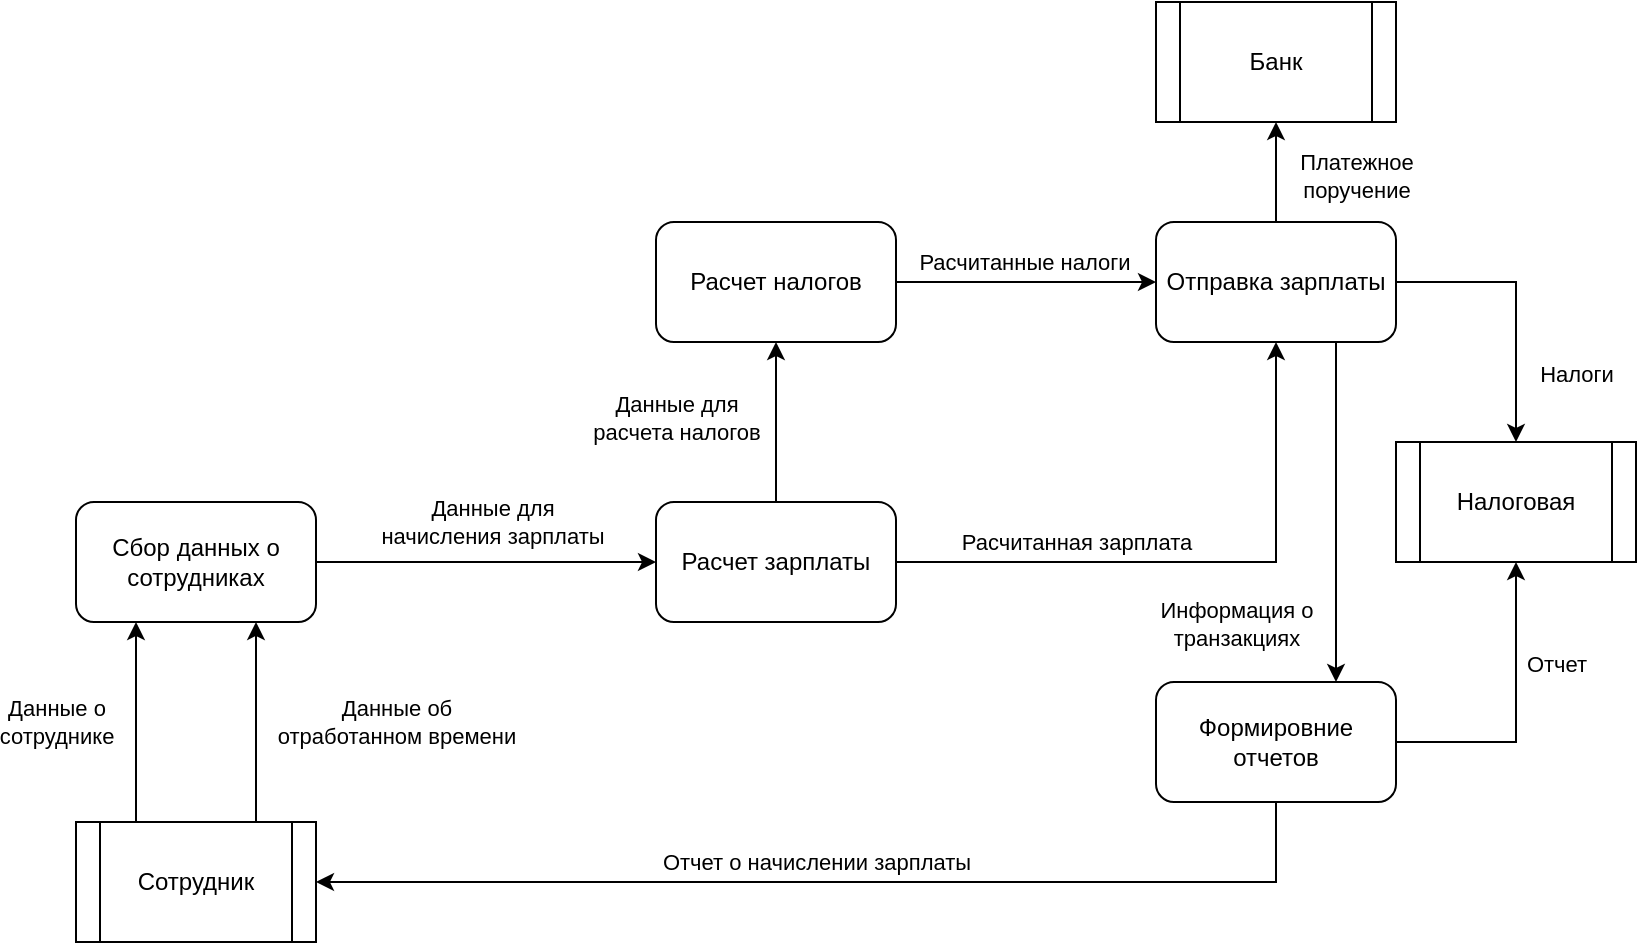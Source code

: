 <mxfile version="24.7.17">
  <diagram name="Page-1" id="fN1EH6qN2EsNyn6HYPSK">
    <mxGraphModel dx="1098" dy="820" grid="1" gridSize="10" guides="1" tooltips="1" connect="1" arrows="1" fold="1" page="1" pageScale="1" pageWidth="850" pageHeight="1100" math="0" shadow="0">
      <root>
        <mxCell id="0" />
        <mxCell id="1" parent="0" />
        <mxCell id="WsFO-n6EWwfcdyit3bLg-1" value="Сотрудник" style="shape=process;whiteSpace=wrap;html=1;backgroundOutline=1;" vertex="1" parent="1">
          <mxGeometry x="110" y="470" width="120" height="60" as="geometry" />
        </mxCell>
        <mxCell id="WsFO-n6EWwfcdyit3bLg-2" value="Банк" style="shape=process;whiteSpace=wrap;html=1;backgroundOutline=1;" vertex="1" parent="1">
          <mxGeometry x="650" y="60" width="120" height="60" as="geometry" />
        </mxCell>
        <mxCell id="WsFO-n6EWwfcdyit3bLg-3" value="Налоговая" style="shape=process;whiteSpace=wrap;html=1;backgroundOutline=1;" vertex="1" parent="1">
          <mxGeometry x="770" y="280" width="120" height="60" as="geometry" />
        </mxCell>
        <mxCell id="WsFO-n6EWwfcdyit3bLg-4" value="Сбор данных о сотрудниках" style="rounded=1;whiteSpace=wrap;html=1;" vertex="1" parent="1">
          <mxGeometry x="110" y="310" width="120" height="60" as="geometry" />
        </mxCell>
        <mxCell id="WsFO-n6EWwfcdyit3bLg-5" value="" style="endArrow=classic;html=1;rounded=0;exitX=0.25;exitY=0;exitDx=0;exitDy=0;entryX=0.25;entryY=1;entryDx=0;entryDy=0;" edge="1" parent="1" source="WsFO-n6EWwfcdyit3bLg-1" target="WsFO-n6EWwfcdyit3bLg-4">
          <mxGeometry width="50" height="50" relative="1" as="geometry">
            <mxPoint x="140" y="460" as="sourcePoint" />
            <mxPoint x="190" y="410" as="targetPoint" />
          </mxGeometry>
        </mxCell>
        <mxCell id="WsFO-n6EWwfcdyit3bLg-6" value="Данные о&lt;br&gt;сотруднике" style="edgeLabel;html=1;align=center;verticalAlign=middle;resizable=0;points=[];" vertex="1" connectable="0" parent="WsFO-n6EWwfcdyit3bLg-5">
          <mxGeometry x="-0.06" y="1" relative="1" as="geometry">
            <mxPoint x="-39" y="-3" as="offset" />
          </mxGeometry>
        </mxCell>
        <mxCell id="WsFO-n6EWwfcdyit3bLg-7" value="" style="endArrow=classic;html=1;rounded=0;exitX=0.75;exitY=0;exitDx=0;exitDy=0;entryX=0.75;entryY=1;entryDx=0;entryDy=0;" edge="1" parent="1" source="WsFO-n6EWwfcdyit3bLg-1" target="WsFO-n6EWwfcdyit3bLg-4">
          <mxGeometry width="50" height="50" relative="1" as="geometry">
            <mxPoint x="210" y="470" as="sourcePoint" />
            <mxPoint x="260" y="420" as="targetPoint" />
          </mxGeometry>
        </mxCell>
        <mxCell id="WsFO-n6EWwfcdyit3bLg-8" value="Данные об&lt;br&gt;отработанном времени" style="edgeLabel;html=1;align=center;verticalAlign=middle;resizable=0;points=[];" vertex="1" connectable="0" parent="WsFO-n6EWwfcdyit3bLg-7">
          <mxGeometry x="0.02" y="-2" relative="1" as="geometry">
            <mxPoint x="68" y="1" as="offset" />
          </mxGeometry>
        </mxCell>
        <mxCell id="WsFO-n6EWwfcdyit3bLg-9" value="Расчет зарплаты" style="rounded=1;whiteSpace=wrap;html=1;" vertex="1" parent="1">
          <mxGeometry x="400" y="310" width="120" height="60" as="geometry" />
        </mxCell>
        <mxCell id="WsFO-n6EWwfcdyit3bLg-10" value="" style="endArrow=classic;html=1;rounded=0;exitX=1;exitY=0.5;exitDx=0;exitDy=0;entryX=0;entryY=0.5;entryDx=0;entryDy=0;" edge="1" parent="1" source="WsFO-n6EWwfcdyit3bLg-4" target="WsFO-n6EWwfcdyit3bLg-9">
          <mxGeometry width="50" height="50" relative="1" as="geometry">
            <mxPoint x="250" y="360" as="sourcePoint" />
            <mxPoint x="300" y="310" as="targetPoint" />
          </mxGeometry>
        </mxCell>
        <mxCell id="WsFO-n6EWwfcdyit3bLg-11" value="Данные для&lt;br&gt;начисления зарплаты" style="edgeLabel;html=1;align=center;verticalAlign=middle;resizable=0;points=[];" vertex="1" connectable="0" parent="WsFO-n6EWwfcdyit3bLg-10">
          <mxGeometry x="0.037" y="2" relative="1" as="geometry">
            <mxPoint y="-18" as="offset" />
          </mxGeometry>
        </mxCell>
        <mxCell id="WsFO-n6EWwfcdyit3bLg-12" value="Расчет налогов" style="rounded=1;whiteSpace=wrap;html=1;" vertex="1" parent="1">
          <mxGeometry x="400" y="170" width="120" height="60" as="geometry" />
        </mxCell>
        <mxCell id="WsFO-n6EWwfcdyit3bLg-13" value="" style="endArrow=classic;html=1;rounded=0;exitX=0.5;exitY=0;exitDx=0;exitDy=0;entryX=0.5;entryY=1;entryDx=0;entryDy=0;" edge="1" parent="1" source="WsFO-n6EWwfcdyit3bLg-9" target="WsFO-n6EWwfcdyit3bLg-12">
          <mxGeometry width="50" height="50" relative="1" as="geometry">
            <mxPoint x="580" y="320" as="sourcePoint" />
            <mxPoint x="630" y="270" as="targetPoint" />
          </mxGeometry>
        </mxCell>
        <mxCell id="WsFO-n6EWwfcdyit3bLg-14" value="Данные для &lt;br&gt;расчета налогов" style="edgeLabel;html=1;align=center;verticalAlign=middle;resizable=0;points=[];" vertex="1" connectable="0" parent="WsFO-n6EWwfcdyit3bLg-13">
          <mxGeometry x="0.057" y="3" relative="1" as="geometry">
            <mxPoint x="-47" as="offset" />
          </mxGeometry>
        </mxCell>
        <mxCell id="WsFO-n6EWwfcdyit3bLg-15" value="Отправка зарплаты" style="rounded=1;whiteSpace=wrap;html=1;" vertex="1" parent="1">
          <mxGeometry x="650" y="170" width="120" height="60" as="geometry" />
        </mxCell>
        <mxCell id="WsFO-n6EWwfcdyit3bLg-16" value="" style="endArrow=classic;html=1;rounded=0;exitX=1;exitY=0.5;exitDx=0;exitDy=0;entryX=0;entryY=0.5;entryDx=0;entryDy=0;" edge="1" parent="1" source="WsFO-n6EWwfcdyit3bLg-12" target="WsFO-n6EWwfcdyit3bLg-15">
          <mxGeometry width="50" height="50" relative="1" as="geometry">
            <mxPoint x="540" y="220" as="sourcePoint" />
            <mxPoint x="590" y="170" as="targetPoint" />
          </mxGeometry>
        </mxCell>
        <mxCell id="WsFO-n6EWwfcdyit3bLg-17" value="Расчитанные налоги" style="edgeLabel;html=1;align=center;verticalAlign=middle;resizable=0;points=[];" vertex="1" connectable="0" parent="WsFO-n6EWwfcdyit3bLg-16">
          <mxGeometry x="-0.167" y="3" relative="1" as="geometry">
            <mxPoint x="10" y="-7" as="offset" />
          </mxGeometry>
        </mxCell>
        <mxCell id="WsFO-n6EWwfcdyit3bLg-18" value="" style="endArrow=classic;html=1;rounded=0;exitX=1;exitY=0.5;exitDx=0;exitDy=0;entryX=0.5;entryY=1;entryDx=0;entryDy=0;" edge="1" parent="1" source="WsFO-n6EWwfcdyit3bLg-9" target="WsFO-n6EWwfcdyit3bLg-15">
          <mxGeometry width="50" height="50" relative="1" as="geometry">
            <mxPoint x="610" y="350" as="sourcePoint" />
            <mxPoint x="660" y="300" as="targetPoint" />
            <Array as="points">
              <mxPoint x="710" y="340" />
            </Array>
          </mxGeometry>
        </mxCell>
        <mxCell id="WsFO-n6EWwfcdyit3bLg-19" value="Расчитанная зарплата" style="edgeLabel;html=1;align=center;verticalAlign=middle;resizable=0;points=[];" vertex="1" connectable="0" parent="WsFO-n6EWwfcdyit3bLg-18">
          <mxGeometry x="-0.26" y="1" relative="1" as="geometry">
            <mxPoint x="-21" y="-9" as="offset" />
          </mxGeometry>
        </mxCell>
        <mxCell id="WsFO-n6EWwfcdyit3bLg-20" value="" style="endArrow=classic;html=1;rounded=0;exitX=0.5;exitY=0;exitDx=0;exitDy=0;entryX=0.5;entryY=1;entryDx=0;entryDy=0;" edge="1" parent="1" source="WsFO-n6EWwfcdyit3bLg-15" target="WsFO-n6EWwfcdyit3bLg-2">
          <mxGeometry width="50" height="50" relative="1" as="geometry">
            <mxPoint x="770" y="180" as="sourcePoint" />
            <mxPoint x="820" y="130" as="targetPoint" />
          </mxGeometry>
        </mxCell>
        <mxCell id="WsFO-n6EWwfcdyit3bLg-21" value="Платежное&lt;br&gt;поручение" style="edgeLabel;html=1;align=center;verticalAlign=middle;resizable=0;points=[];" vertex="1" connectable="0" parent="WsFO-n6EWwfcdyit3bLg-20">
          <mxGeometry x="-0.08" y="-3" relative="1" as="geometry">
            <mxPoint x="37" as="offset" />
          </mxGeometry>
        </mxCell>
        <mxCell id="WsFO-n6EWwfcdyit3bLg-22" value="Формировние отчетов" style="rounded=1;whiteSpace=wrap;html=1;" vertex="1" parent="1">
          <mxGeometry x="650" y="400" width="120" height="60" as="geometry" />
        </mxCell>
        <mxCell id="WsFO-n6EWwfcdyit3bLg-23" value="" style="endArrow=classic;html=1;rounded=0;exitX=0.75;exitY=1;exitDx=0;exitDy=0;entryX=0.75;entryY=0;entryDx=0;entryDy=0;" edge="1" parent="1" source="WsFO-n6EWwfcdyit3bLg-15" target="WsFO-n6EWwfcdyit3bLg-22">
          <mxGeometry width="50" height="50" relative="1" as="geometry">
            <mxPoint x="810" y="280" as="sourcePoint" />
            <mxPoint x="860" y="230" as="targetPoint" />
          </mxGeometry>
        </mxCell>
        <mxCell id="WsFO-n6EWwfcdyit3bLg-24" value="Информация о&lt;br&gt;транзакциях" style="edgeLabel;html=1;align=center;verticalAlign=middle;resizable=0;points=[];" vertex="1" connectable="0" parent="WsFO-n6EWwfcdyit3bLg-23">
          <mxGeometry x="0.04" y="-1" relative="1" as="geometry">
            <mxPoint x="-49" y="52" as="offset" />
          </mxGeometry>
        </mxCell>
        <mxCell id="WsFO-n6EWwfcdyit3bLg-25" value="" style="endArrow=classic;html=1;rounded=0;exitX=1;exitY=0.5;exitDx=0;exitDy=0;entryX=0.5;entryY=0;entryDx=0;entryDy=0;" edge="1" parent="1" source="WsFO-n6EWwfcdyit3bLg-15" target="WsFO-n6EWwfcdyit3bLg-3">
          <mxGeometry width="50" height="50" relative="1" as="geometry">
            <mxPoint x="830" y="200" as="sourcePoint" />
            <mxPoint x="880" y="150" as="targetPoint" />
            <Array as="points">
              <mxPoint x="830" y="200" />
            </Array>
          </mxGeometry>
        </mxCell>
        <mxCell id="WsFO-n6EWwfcdyit3bLg-26" value="Налоги" style="edgeLabel;html=1;align=center;verticalAlign=middle;resizable=0;points=[];" vertex="1" connectable="0" parent="WsFO-n6EWwfcdyit3bLg-25">
          <mxGeometry x="0.514" y="2" relative="1" as="geometry">
            <mxPoint x="28" as="offset" />
          </mxGeometry>
        </mxCell>
        <mxCell id="WsFO-n6EWwfcdyit3bLg-27" value="" style="endArrow=classic;html=1;rounded=0;exitX=1;exitY=0.5;exitDx=0;exitDy=0;entryX=0.5;entryY=1;entryDx=0;entryDy=0;" edge="1" parent="1" source="WsFO-n6EWwfcdyit3bLg-22" target="WsFO-n6EWwfcdyit3bLg-3">
          <mxGeometry width="50" height="50" relative="1" as="geometry">
            <mxPoint x="800" y="450" as="sourcePoint" />
            <mxPoint x="850" y="400" as="targetPoint" />
            <Array as="points">
              <mxPoint x="830" y="430" />
            </Array>
          </mxGeometry>
        </mxCell>
        <mxCell id="WsFO-n6EWwfcdyit3bLg-28" value="Отчет" style="edgeLabel;html=1;align=center;verticalAlign=middle;resizable=0;points=[];" vertex="1" connectable="0" parent="WsFO-n6EWwfcdyit3bLg-27">
          <mxGeometry x="0.32" y="-2" relative="1" as="geometry">
            <mxPoint x="18" as="offset" />
          </mxGeometry>
        </mxCell>
        <mxCell id="WsFO-n6EWwfcdyit3bLg-29" value="" style="endArrow=classic;html=1;rounded=0;exitX=0.5;exitY=1;exitDx=0;exitDy=0;entryX=1;entryY=0.5;entryDx=0;entryDy=0;" edge="1" parent="1" source="WsFO-n6EWwfcdyit3bLg-22" target="WsFO-n6EWwfcdyit3bLg-1">
          <mxGeometry width="50" height="50" relative="1" as="geometry">
            <mxPoint x="690" y="550" as="sourcePoint" />
            <mxPoint x="740" y="500" as="targetPoint" />
            <Array as="points">
              <mxPoint x="710" y="500" />
            </Array>
          </mxGeometry>
        </mxCell>
        <mxCell id="WsFO-n6EWwfcdyit3bLg-30" value="Отчет о начислении зарплаты" style="edgeLabel;html=1;align=center;verticalAlign=middle;resizable=0;points=[];" vertex="1" connectable="0" parent="WsFO-n6EWwfcdyit3bLg-29">
          <mxGeometry x="-0.219" y="2" relative="1" as="geometry">
            <mxPoint x="-67" y="-12" as="offset" />
          </mxGeometry>
        </mxCell>
      </root>
    </mxGraphModel>
  </diagram>
</mxfile>
